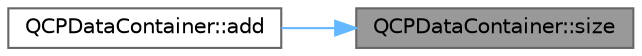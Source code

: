 digraph "QCPDataContainer::size"
{
 // LATEX_PDF_SIZE
  bgcolor="transparent";
  edge [fontname=Helvetica,fontsize=10,labelfontname=Helvetica,labelfontsize=10];
  node [fontname=Helvetica,fontsize=10,shape=box,height=0.2,width=0.4];
  rankdir="RL";
  Node1 [label="QCPDataContainer::size",height=0.2,width=0.4,color="gray40", fillcolor="grey60", style="filled", fontcolor="black",tooltip=" "];
  Node1 -> Node2 [dir="back",color="steelblue1",style="solid"];
  Node2 [label="QCPDataContainer::add",height=0.2,width=0.4,color="grey40", fillcolor="white", style="filled",URL="$class_q_c_p_data_container.html#a42b98bd994307ccd163a43d576f91ad9",tooltip=" "];
}
